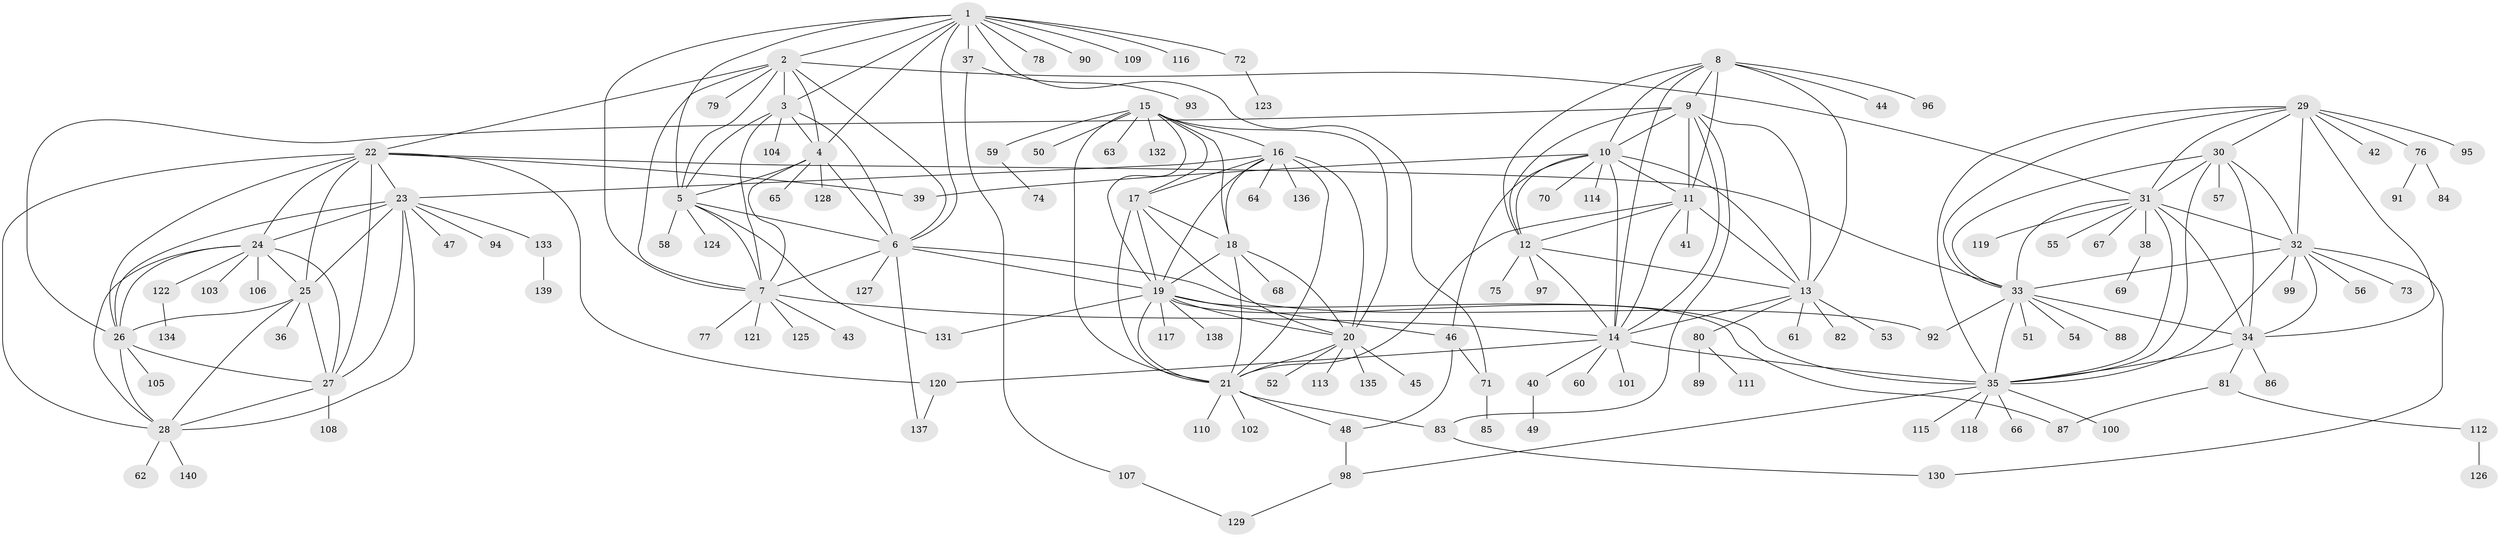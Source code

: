 // coarse degree distribution, {9: 0.04807692307692308, 7: 0.028846153846153848, 10: 0.019230769230769232, 8: 0.057692307692307696, 6: 0.038461538461538464, 12: 0.028846153846153848, 4: 0.009615384615384616, 5: 0.019230769230769232, 11: 0.009615384615384616, 3: 0.04807692307692308, 2: 0.07692307692307693, 1: 0.6153846153846154}
// Generated by graph-tools (version 1.1) at 2025/52/02/27/25 19:52:16]
// undirected, 140 vertices, 233 edges
graph export_dot {
graph [start="1"]
  node [color=gray90,style=filled];
  1;
  2;
  3;
  4;
  5;
  6;
  7;
  8;
  9;
  10;
  11;
  12;
  13;
  14;
  15;
  16;
  17;
  18;
  19;
  20;
  21;
  22;
  23;
  24;
  25;
  26;
  27;
  28;
  29;
  30;
  31;
  32;
  33;
  34;
  35;
  36;
  37;
  38;
  39;
  40;
  41;
  42;
  43;
  44;
  45;
  46;
  47;
  48;
  49;
  50;
  51;
  52;
  53;
  54;
  55;
  56;
  57;
  58;
  59;
  60;
  61;
  62;
  63;
  64;
  65;
  66;
  67;
  68;
  69;
  70;
  71;
  72;
  73;
  74;
  75;
  76;
  77;
  78;
  79;
  80;
  81;
  82;
  83;
  84;
  85;
  86;
  87;
  88;
  89;
  90;
  91;
  92;
  93;
  94;
  95;
  96;
  97;
  98;
  99;
  100;
  101;
  102;
  103;
  104;
  105;
  106;
  107;
  108;
  109;
  110;
  111;
  112;
  113;
  114;
  115;
  116;
  117;
  118;
  119;
  120;
  121;
  122;
  123;
  124;
  125;
  126;
  127;
  128;
  129;
  130;
  131;
  132;
  133;
  134;
  135;
  136;
  137;
  138;
  139;
  140;
  1 -- 2;
  1 -- 3;
  1 -- 4;
  1 -- 5;
  1 -- 6;
  1 -- 7;
  1 -- 37;
  1 -- 71;
  1 -- 72;
  1 -- 78;
  1 -- 90;
  1 -- 109;
  1 -- 116;
  2 -- 3;
  2 -- 4;
  2 -- 5;
  2 -- 6;
  2 -- 7;
  2 -- 22;
  2 -- 31;
  2 -- 79;
  3 -- 4;
  3 -- 5;
  3 -- 6;
  3 -- 7;
  3 -- 104;
  4 -- 5;
  4 -- 6;
  4 -- 7;
  4 -- 65;
  4 -- 128;
  5 -- 6;
  5 -- 7;
  5 -- 58;
  5 -- 124;
  5 -- 131;
  6 -- 7;
  6 -- 19;
  6 -- 92;
  6 -- 127;
  6 -- 137;
  7 -- 14;
  7 -- 43;
  7 -- 77;
  7 -- 121;
  7 -- 125;
  8 -- 9;
  8 -- 10;
  8 -- 11;
  8 -- 12;
  8 -- 13;
  8 -- 14;
  8 -- 44;
  8 -- 96;
  9 -- 10;
  9 -- 11;
  9 -- 12;
  9 -- 13;
  9 -- 14;
  9 -- 26;
  9 -- 83;
  10 -- 11;
  10 -- 12;
  10 -- 13;
  10 -- 14;
  10 -- 39;
  10 -- 46;
  10 -- 70;
  10 -- 114;
  11 -- 12;
  11 -- 13;
  11 -- 14;
  11 -- 21;
  11 -- 41;
  12 -- 13;
  12 -- 14;
  12 -- 75;
  12 -- 97;
  13 -- 14;
  13 -- 53;
  13 -- 61;
  13 -- 80;
  13 -- 82;
  14 -- 35;
  14 -- 40;
  14 -- 60;
  14 -- 101;
  14 -- 120;
  15 -- 16;
  15 -- 17;
  15 -- 18;
  15 -- 19;
  15 -- 20;
  15 -- 21;
  15 -- 50;
  15 -- 59;
  15 -- 63;
  15 -- 132;
  16 -- 17;
  16 -- 18;
  16 -- 19;
  16 -- 20;
  16 -- 21;
  16 -- 23;
  16 -- 64;
  16 -- 136;
  17 -- 18;
  17 -- 19;
  17 -- 20;
  17 -- 21;
  18 -- 19;
  18 -- 20;
  18 -- 21;
  18 -- 68;
  19 -- 20;
  19 -- 21;
  19 -- 35;
  19 -- 46;
  19 -- 87;
  19 -- 117;
  19 -- 131;
  19 -- 138;
  20 -- 21;
  20 -- 45;
  20 -- 52;
  20 -- 113;
  20 -- 135;
  21 -- 48;
  21 -- 83;
  21 -- 102;
  21 -- 110;
  22 -- 23;
  22 -- 24;
  22 -- 25;
  22 -- 26;
  22 -- 27;
  22 -- 28;
  22 -- 33;
  22 -- 39;
  22 -- 120;
  23 -- 24;
  23 -- 25;
  23 -- 26;
  23 -- 27;
  23 -- 28;
  23 -- 47;
  23 -- 94;
  23 -- 133;
  24 -- 25;
  24 -- 26;
  24 -- 27;
  24 -- 28;
  24 -- 103;
  24 -- 106;
  24 -- 122;
  25 -- 26;
  25 -- 27;
  25 -- 28;
  25 -- 36;
  26 -- 27;
  26 -- 28;
  26 -- 105;
  27 -- 28;
  27 -- 108;
  28 -- 62;
  28 -- 140;
  29 -- 30;
  29 -- 31;
  29 -- 32;
  29 -- 33;
  29 -- 34;
  29 -- 35;
  29 -- 42;
  29 -- 76;
  29 -- 95;
  30 -- 31;
  30 -- 32;
  30 -- 33;
  30 -- 34;
  30 -- 35;
  30 -- 57;
  31 -- 32;
  31 -- 33;
  31 -- 34;
  31 -- 35;
  31 -- 38;
  31 -- 55;
  31 -- 67;
  31 -- 119;
  32 -- 33;
  32 -- 34;
  32 -- 35;
  32 -- 56;
  32 -- 73;
  32 -- 99;
  32 -- 130;
  33 -- 34;
  33 -- 35;
  33 -- 51;
  33 -- 54;
  33 -- 88;
  33 -- 92;
  34 -- 35;
  34 -- 81;
  34 -- 86;
  35 -- 66;
  35 -- 98;
  35 -- 100;
  35 -- 115;
  35 -- 118;
  37 -- 93;
  37 -- 107;
  38 -- 69;
  40 -- 49;
  46 -- 48;
  46 -- 71;
  48 -- 98;
  59 -- 74;
  71 -- 85;
  72 -- 123;
  76 -- 84;
  76 -- 91;
  80 -- 89;
  80 -- 111;
  81 -- 87;
  81 -- 112;
  83 -- 130;
  98 -- 129;
  107 -- 129;
  112 -- 126;
  120 -- 137;
  122 -- 134;
  133 -- 139;
}
